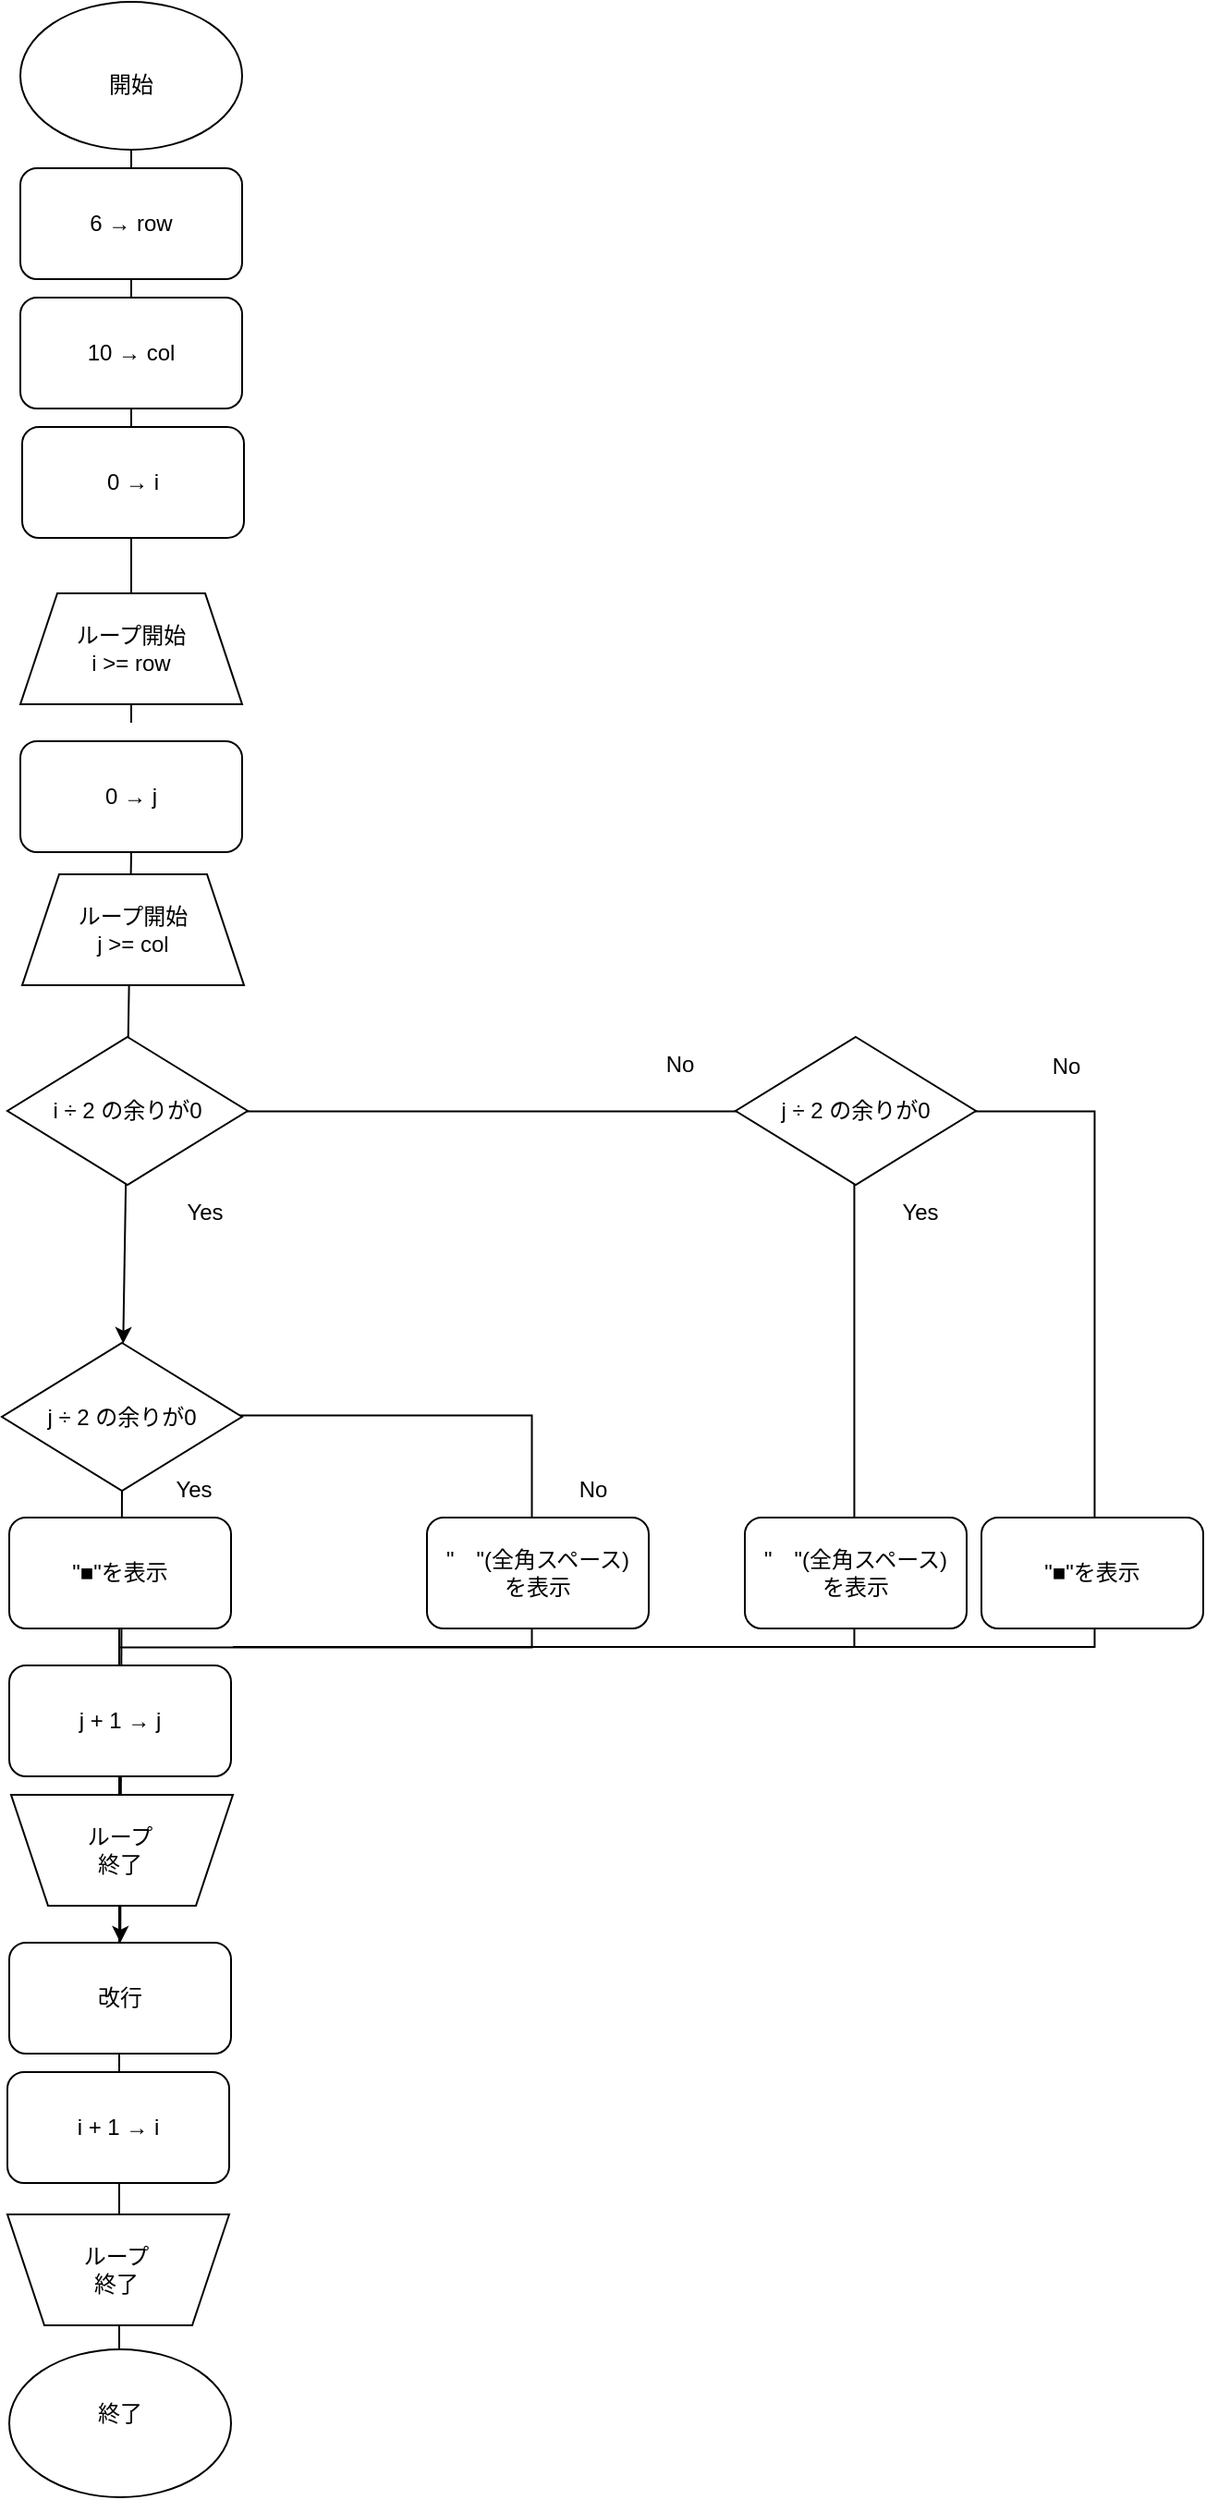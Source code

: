 <mxfile>
    <diagram id="XH0Vy2zy-eVzDtVqT014" name="ページ1">
        <mxGraphModel dx="656" dy="1967" grid="1" gridSize="10" guides="1" tooltips="1" connect="1" arrows="1" fold="1" page="1" pageScale="1" pageWidth="827" pageHeight="1169" math="0" shadow="0">
            <root>
                <mxCell id="0"/>
                <mxCell id="1" parent="0"/>
                <mxCell id="64" value="" style="shape=partialRectangle;whiteSpace=wrap;html=1;bottom=1;right=1;left=1;top=0;fillColor=none;routingCenterX=-0.5;rotation=-90;" vertex="1" parent="1">
                    <mxGeometry x="348.49" y="-582.75" width="289.73" height="335.73" as="geometry"/>
                </mxCell>
                <mxCell id="66" value="" style="shape=partialRectangle;whiteSpace=wrap;html=1;bottom=1;right=1;left=1;top=0;fillColor=none;routingCenterX=-0.5;rotation=-90;" vertex="1" parent="1">
                    <mxGeometry x="580" y="-481.26" width="289.73" height="132.75" as="geometry"/>
                </mxCell>
                <mxCell id="58" value="" style="edgeStyle=none;html=1;exitX=0.5;exitY=1;exitDx=0;exitDy=0;" edge="1" parent="1" target="57">
                    <mxGeometry relative="1" as="geometry">
                        <mxPoint x="270" y="-700" as="sourcePoint"/>
                        <mxPoint x="270" y="-300" as="targetPoint"/>
                    </mxGeometry>
                </mxCell>
                <mxCell id="30" value="" style="group" parent="1" vertex="1" connectable="0">
                    <mxGeometry x="204" y="40" width="120" height="100" as="geometry"/>
                </mxCell>
                <mxCell id="13" value="" style="ellipse;whiteSpace=wrap;html=1;" parent="30" vertex="1">
                    <mxGeometry y="70" width="120" height="80" as="geometry"/>
                </mxCell>
                <mxCell id="15" value="終了" style="text;html=1;align=center;verticalAlign=middle;whiteSpace=wrap;rounded=0;" parent="30" vertex="1">
                    <mxGeometry x="30" y="90" width="60" height="30" as="geometry"/>
                </mxCell>
                <mxCell id="34" value="" style="endArrow=none;html=1;entryX=0.5;entryY=1;entryDx=0;entryDy=0;exitX=0.5;exitY=0;exitDx=0;exitDy=0;" parent="30" edge="1">
                    <mxGeometry width="50" height="50" relative="1" as="geometry">
                        <mxPoint x="59.5" y="70" as="sourcePoint"/>
                        <mxPoint x="59.5" y="-320" as="targetPoint"/>
                    </mxGeometry>
                </mxCell>
                <mxCell id="41" value="" style="shape=partialRectangle;whiteSpace=wrap;html=1;bottom=1;right=1;left=1;top=0;fillColor=none;routingCenterX=-0.5;rotation=-90;" parent="1" vertex="1">
                    <mxGeometry x="312.53" y="-444" width="125.47" height="223" as="geometry"/>
                </mxCell>
                <mxCell id="18" value="" style="endArrow=none;html=1;entryX=0.5;entryY=1;entryDx=0;entryDy=0;exitX=0.5;exitY=0;exitDx=0;exitDy=0;" parent="1" target="11" edge="1">
                    <mxGeometry width="50" height="50" relative="1" as="geometry">
                        <mxPoint x="270" y="-770" as="sourcePoint"/>
                        <mxPoint x="350" y="-1070" as="targetPoint"/>
                    </mxGeometry>
                </mxCell>
                <mxCell id="3" value="ループ開始&lt;div&gt;i &amp;gt;= row&lt;/div&gt;" style="shape=trapezoid;perimeter=trapezoidPerimeter;whiteSpace=wrap;html=1;fixedSize=1;" parent="1" vertex="1">
                    <mxGeometry x="210" y="-840" width="120" height="60" as="geometry"/>
                </mxCell>
                <mxCell id="8" value="改行" style="rounded=1;whiteSpace=wrap;html=1;" parent="1" vertex="1">
                    <mxGeometry x="204" y="-110" width="120" height="60" as="geometry"/>
                </mxCell>
                <mxCell id="11" value="" style="ellipse;whiteSpace=wrap;html=1;" parent="1" vertex="1">
                    <mxGeometry x="210" y="-1160" width="120" height="80" as="geometry"/>
                </mxCell>
                <mxCell id="14" value="開始" style="text;html=1;align=center;verticalAlign=middle;whiteSpace=wrap;rounded=0;" parent="1" vertex="1">
                    <mxGeometry x="240" y="-1130" width="60" height="30" as="geometry"/>
                </mxCell>
                <mxCell id="19" value="6 → row" style="rounded=1;whiteSpace=wrap;html=1;" parent="1" vertex="1">
                    <mxGeometry x="210" y="-1070" width="120" height="60" as="geometry"/>
                </mxCell>
                <mxCell id="48" value="" style="edgeStyle=none;html=1;exitX=0.5;exitY=1;exitDx=0;exitDy=0;" parent="1" source="57" target="8" edge="1">
                    <mxGeometry relative="1" as="geometry">
                        <mxPoint x="264" y="-510" as="sourcePoint"/>
                    </mxGeometry>
                </mxCell>
                <mxCell id="26" value="&quot;■&quot;を表示" style="rounded=1;whiteSpace=wrap;html=1;" parent="1" vertex="1">
                    <mxGeometry x="204" y="-340" width="120" height="60" as="geometry"/>
                </mxCell>
                <mxCell id="42" value="Yes" style="text;html=1;align=center;verticalAlign=middle;whiteSpace=wrap;rounded=0;" parent="1" vertex="1">
                    <mxGeometry x="274" y="-370" width="60" height="30" as="geometry"/>
                </mxCell>
                <mxCell id="43" value="No" style="text;html=1;align=center;verticalAlign=middle;whiteSpace=wrap;rounded=0;" parent="1" vertex="1">
                    <mxGeometry x="490" y="-370" width="60" height="30" as="geometry"/>
                </mxCell>
                <mxCell id="44" value="10 → col" style="rounded=1;whiteSpace=wrap;html=1;" parent="1" vertex="1">
                    <mxGeometry x="210" y="-1000" width="120" height="60" as="geometry"/>
                </mxCell>
                <mxCell id="45" value="0 → i" style="rounded=1;whiteSpace=wrap;html=1;" parent="1" vertex="1">
                    <mxGeometry x="211" y="-930" width="120" height="60" as="geometry"/>
                </mxCell>
                <mxCell id="46" value="ループ開始&lt;div&gt;j &amp;gt;= col&lt;/div&gt;" style="shape=trapezoid;perimeter=trapezoidPerimeter;whiteSpace=wrap;html=1;fixedSize=1;" parent="1" vertex="1">
                    <mxGeometry x="211" y="-688" width="120" height="60" as="geometry"/>
                </mxCell>
                <mxCell id="47" value="0 → j" style="rounded=1;whiteSpace=wrap;html=1;" parent="1" vertex="1">
                    <mxGeometry x="210" y="-760" width="120" height="60" as="geometry"/>
                </mxCell>
                <mxCell id="51" value="" style="group" parent="1" vertex="1" connectable="0">
                    <mxGeometry x="205" y="-190" width="120" height="60" as="geometry"/>
                </mxCell>
                <mxCell id="49" value="" style="shape=trapezoid;perimeter=trapezoidPerimeter;whiteSpace=wrap;html=1;fixedSize=1;rotation=-180;" parent="51" vertex="1">
                    <mxGeometry width="120" height="60" as="geometry"/>
                </mxCell>
                <mxCell id="50" value="ループ&lt;div&gt;終了&lt;/div&gt;" style="text;html=1;align=center;verticalAlign=middle;whiteSpace=wrap;rounded=0;" parent="51" vertex="1">
                    <mxGeometry x="29" y="15" width="60" height="30" as="geometry"/>
                </mxCell>
                <mxCell id="52" value="j + 1 → j" style="rounded=1;whiteSpace=wrap;html=1;" parent="1" vertex="1">
                    <mxGeometry x="204" y="-260" width="120" height="60" as="geometry"/>
                </mxCell>
                <mxCell id="53" value="" style="group" parent="1" vertex="1" connectable="0">
                    <mxGeometry x="203" y="37" width="120" height="60" as="geometry"/>
                </mxCell>
                <mxCell id="54" value="" style="shape=trapezoid;perimeter=trapezoidPerimeter;whiteSpace=wrap;html=1;fixedSize=1;rotation=-180;" parent="53" vertex="1">
                    <mxGeometry width="120" height="60" as="geometry"/>
                </mxCell>
                <mxCell id="55" value="ループ&lt;div&gt;終了&lt;/div&gt;" style="text;html=1;align=center;verticalAlign=middle;whiteSpace=wrap;rounded=0;" parent="53" vertex="1">
                    <mxGeometry x="29" y="15" width="60" height="30" as="geometry"/>
                </mxCell>
                <mxCell id="56" value="i + 1 → i" style="rounded=1;whiteSpace=wrap;html=1;" parent="1" vertex="1">
                    <mxGeometry x="203" y="-40" width="120" height="60" as="geometry"/>
                </mxCell>
                <mxCell id="57" value="j ÷ 2 の余りが0" style="rhombus;whiteSpace=wrap;html=1;" vertex="1" parent="1">
                    <mxGeometry x="200" y="-434.5" width="130" height="80" as="geometry"/>
                </mxCell>
                <mxCell id="59" value="&quot;　&quot;(全角スペース)&lt;div&gt;を表示&lt;/div&gt;" style="rounded=1;whiteSpace=wrap;html=1;" vertex="1" parent="1">
                    <mxGeometry x="430" y="-340" width="120" height="60" as="geometry"/>
                </mxCell>
                <mxCell id="61" value="i ÷ 2 の余りが0" style="rhombus;whiteSpace=wrap;html=1;" vertex="1" parent="1">
                    <mxGeometry x="203" y="-600" width="130" height="80" as="geometry"/>
                </mxCell>
                <mxCell id="63" value="Yes" style="text;html=1;align=center;verticalAlign=middle;whiteSpace=wrap;rounded=0;" vertex="1" parent="1">
                    <mxGeometry x="280" y="-520" width="60" height="30" as="geometry"/>
                </mxCell>
                <mxCell id="65" value="j ÷ 2 の余りが0" style="rhombus;whiteSpace=wrap;html=1;" vertex="1" parent="1">
                    <mxGeometry x="597" y="-600" width="130" height="80" as="geometry"/>
                </mxCell>
                <mxCell id="67" value="No" style="text;html=1;align=center;verticalAlign=middle;whiteSpace=wrap;rounded=0;" vertex="1" parent="1">
                    <mxGeometry x="537" y="-600" width="60" height="30" as="geometry"/>
                </mxCell>
                <mxCell id="68" value="Yes" style="text;html=1;align=center;verticalAlign=middle;whiteSpace=wrap;rounded=0;" vertex="1" parent="1">
                    <mxGeometry x="667" y="-520" width="60" height="30" as="geometry"/>
                </mxCell>
                <mxCell id="69" value="No" style="text;html=1;align=center;verticalAlign=middle;whiteSpace=wrap;rounded=0;" vertex="1" parent="1">
                    <mxGeometry x="746" y="-599" width="60" height="30" as="geometry"/>
                </mxCell>
                <mxCell id="70" value="&quot;■&quot;を表示" style="rounded=1;whiteSpace=wrap;html=1;" vertex="1" parent="1">
                    <mxGeometry x="730" y="-340" width="120" height="60" as="geometry"/>
                </mxCell>
                <mxCell id="71" value="&quot;　&quot;(全角スペース)&lt;div&gt;を表示&lt;/div&gt;" style="rounded=1;whiteSpace=wrap;html=1;" vertex="1" parent="1">
                    <mxGeometry x="602" y="-340" width="120" height="60" as="geometry"/>
                </mxCell>
            </root>
        </mxGraphModel>
    </diagram>
</mxfile>